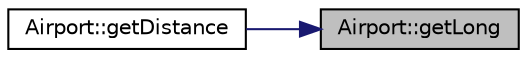 digraph "Airport::getLong"
{
 // LATEX_PDF_SIZE
  edge [fontname="Helvetica",fontsize="10",labelfontname="Helvetica",labelfontsize="10"];
  node [fontname="Helvetica",fontsize="10",shape=record];
  rankdir="RL";
  Node1 [label="Airport::getLong",height=0.2,width=0.4,color="black", fillcolor="grey75", style="filled", fontcolor="black",tooltip="returns the longitude of the Airport"];
  Node1 -> Node2 [dir="back",color="midnightblue",fontsize="10",style="solid",fontname="Helvetica"];
  Node2 [label="Airport::getDistance",height=0.2,width=0.4,color="black", fillcolor="white", style="filled",URL="$classAirport.html#ab2a0aecb865884597d052b64c6ff35c8",tooltip="calculates the distance between two Airports @complexity O(1)"];
}
